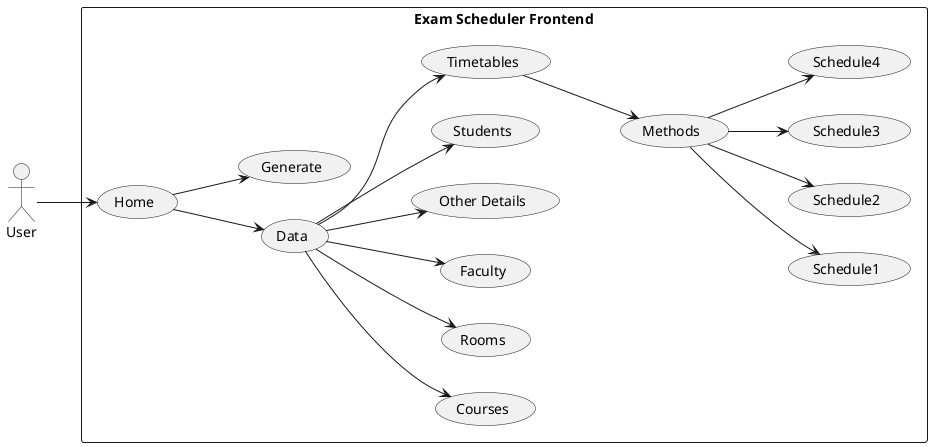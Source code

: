 @startuml FRONTEND_PAGES

left to right direction

actor User

rectangle "Exam Scheduler Frontend" {
  usecase "Home" as Home
  usecase "Data" as Data
  usecase "Generate" as Generate
  usecase "Courses" as Courses
  usecase "Rooms" as Rooms
  usecase "Faculty" as Faculty
  usecase "Other Details" as OtherDetails
  usecase "Students" as Students
  usecase "Timetables" as Timetables
  usecase "Methods" as Methods
  usecase "Schedule1" as Schedule1
  usecase "Schedule2" as Schedule2
  usecase "Schedule3" as Schedule3
  usecase "Schedule4" as Schedule4


  User --> Home
  
}

Home --> Data
Home --> Generate
Data --> Courses
Data --> Rooms
Data --> Faculty
Data --> OtherDetails
Data --> Students
Data --> Timetables
Timetables --> Methods
Methods --> Schedule1
Methods --> Schedule2
Methods --> Schedule3
Methods --> Schedule4


@enduml